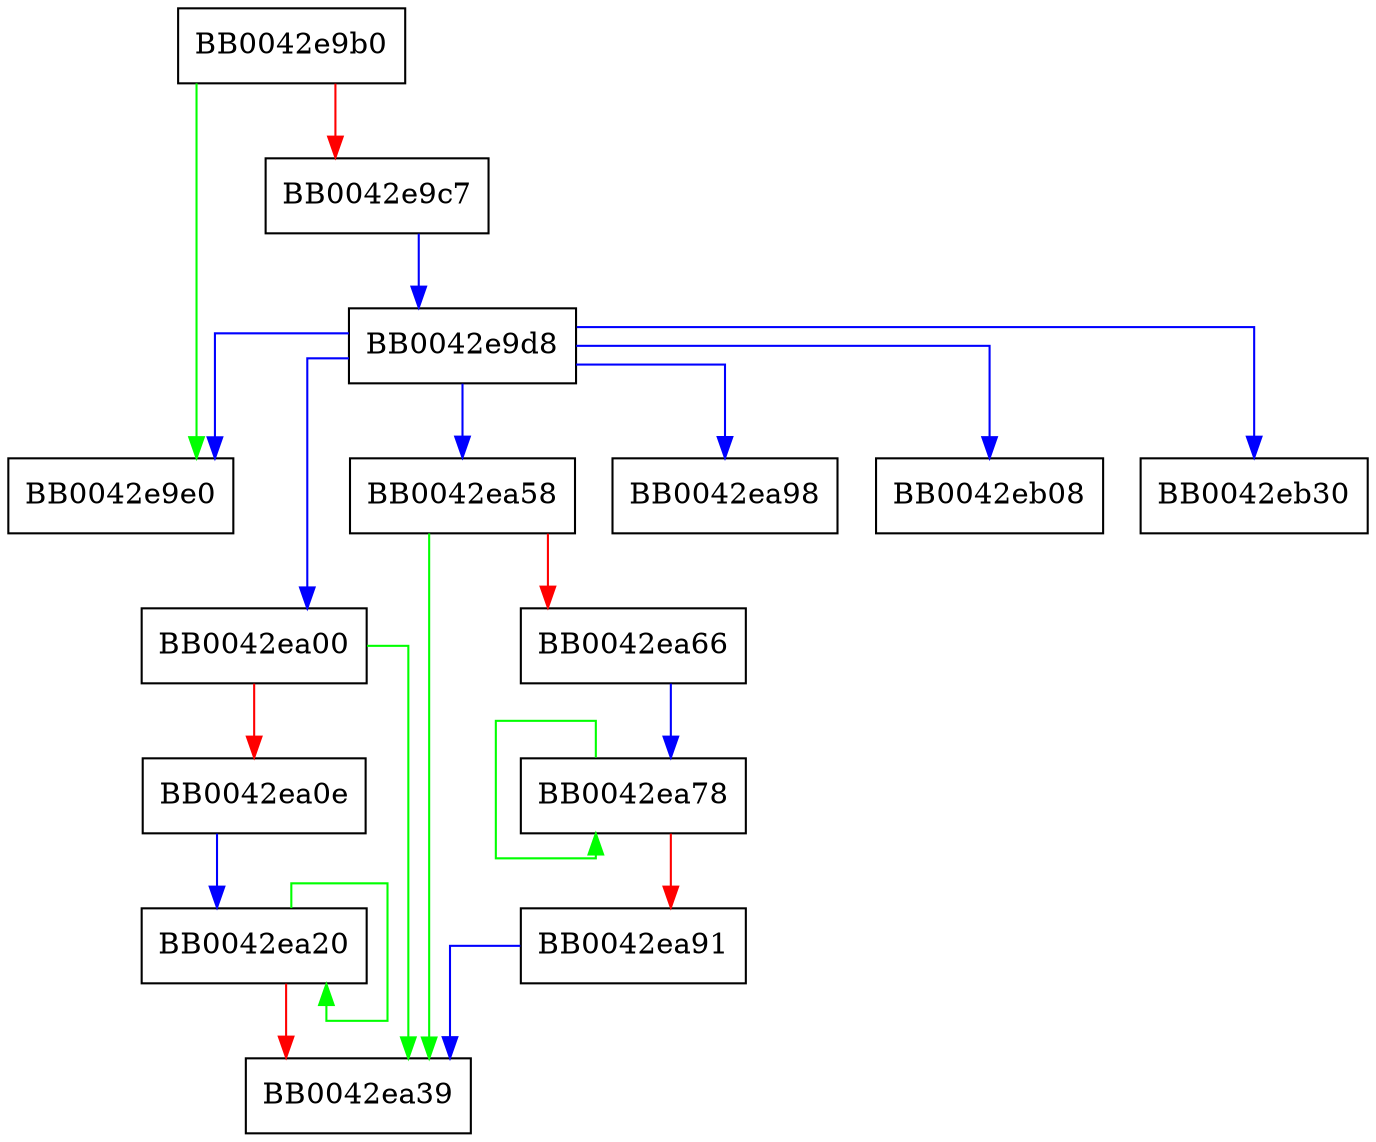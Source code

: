 digraph print_attribute {
  node [shape="box"];
  graph [splines=ortho];
  BB0042e9b0 -> BB0042e9e0 [color="green"];
  BB0042e9b0 -> BB0042e9c7 [color="red"];
  BB0042e9c7 -> BB0042e9d8 [color="blue"];
  BB0042e9d8 -> BB0042ea00 [color="blue"];
  BB0042e9d8 -> BB0042ea58 [color="blue"];
  BB0042e9d8 -> BB0042e9e0 [color="blue"];
  BB0042e9d8 -> BB0042ea98 [color="blue"];
  BB0042e9d8 -> BB0042eb08 [color="blue"];
  BB0042e9d8 -> BB0042eb30 [color="blue"];
  BB0042ea00 -> BB0042ea39 [color="green"];
  BB0042ea00 -> BB0042ea0e [color="red"];
  BB0042ea0e -> BB0042ea20 [color="blue"];
  BB0042ea20 -> BB0042ea20 [color="green"];
  BB0042ea20 -> BB0042ea39 [color="red"];
  BB0042ea58 -> BB0042ea39 [color="green"];
  BB0042ea58 -> BB0042ea66 [color="red"];
  BB0042ea66 -> BB0042ea78 [color="blue"];
  BB0042ea78 -> BB0042ea78 [color="green"];
  BB0042ea78 -> BB0042ea91 [color="red"];
  BB0042ea91 -> BB0042ea39 [color="blue"];
}